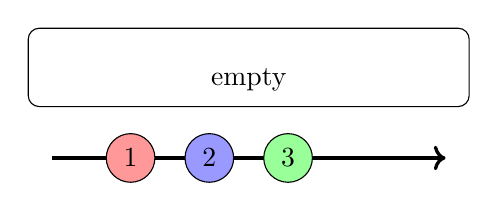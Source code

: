 \begin{tikzpicture}[
	myrect/.style={
  		draw,
  		rounded corners,
  		inner sep = 3mm,
  		fit=#1
  	}]

  	\coordinate (A) at (5, 1);
  	\coordinate (B) at (0, 1.3);	
	\node[myrect={(A) (B)}] {\newline empty}; 

  	\draw [->,very thick] (0,0) -- (5,0);  	

  	\draw (1,0) node [draw,circle,fill=red!40] {1};
  	\draw (2,0) node [draw,circle,fill=blue!40] {2};
  	\draw (3,0) node [draw,circle,fill=green!40] {3};
\end{tikzpicture} 